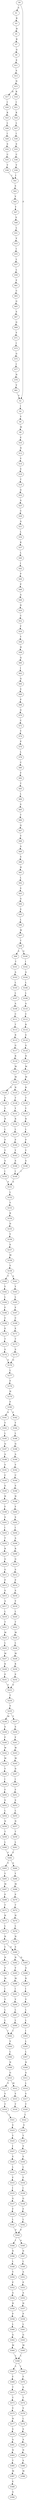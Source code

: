strict digraph  {
	S0 -> S1 [ label = A ];
	S0 -> S2 [ label = F ];
	S1 -> S3 [ label = R ];
	S2 -> S4 [ label = I ];
	S3 -> S5 [ label = H ];
	S4 -> S6 [ label = V ];
	S5 -> S7 [ label = R ];
	S6 -> S8 [ label = M ];
	S7 -> S9 [ label = G ];
	S8 -> S10 [ label = E ];
	S9 -> S11 [ label = E ];
	S10 -> S12 [ label = N ];
	S11 -> S13 [ label = S ];
	S12 -> S14 [ label = V ];
	S13 -> S15 [ label = N ];
	S14 -> S16 [ label = S ];
	S15 -> S17 [ label = H ];
	S15 -> S18 [ label = R ];
	S16 -> S19 [ label = T ];
	S17 -> S20 [ label = I ];
	S18 -> S21 [ label = I ];
	S19 -> S22 [ label = G ];
	S20 -> S23 [ label = K ];
	S21 -> S24 [ label = K ];
	S22 -> S25 [ label = A ];
	S23 -> S26 [ label = L ];
	S24 -> S27 [ label = L ];
	S25 -> S28 [ label = C ];
	S26 -> S29 [ label = I ];
	S27 -> S30 [ label = I ];
	S28 -> S31 [ label = A ];
	S29 -> S32 [ label = S ];
	S30 -> S33 [ label = S ];
	S31 -> S34 [ label = L ];
	S32 -> S35 [ label = C ];
	S33 -> S36 [ label = C ];
	S34 -> S37 [ label = K ];
	S35 -> S38 [ label = V ];
	S36 -> S39 [ label = V ];
	S37 -> S40 [ label = L ];
	S38 -> S41 [ label = I ];
	S39 -> S41 [ label = I ];
	S40 -> S42 [ label = I ];
	S41 -> S43 [ label = S ];
	S42 -> S44 [ label = P ];
	S43 -> S45 [ label = V ];
	S44 -> S46 [ label = P ];
	S45 -> S47 [ label = Y ];
	S46 -> S48 [ label = A ];
	S47 -> S49 [ label = S ];
	S48 -> S50 [ label = D ];
	S49 -> S51 [ label = L ];
	S50 -> S52 [ label = C ];
	S51 -> S53 [ label = V ];
	S52 -> S54 [ label = F ];
	S53 -> S55 [ label = I ];
	S54 -> S56 [ label = Y ];
	S55 -> S57 [ label = L ];
	S56 -> S58 [ label = H ];
	S57 -> S59 [ label = L ];
	S58 -> S60 [ label = Q ];
	S59 -> S61 [ label = F ];
	S60 -> S62 [ label = I ];
	S61 -> S63 [ label = C ];
	S62 -> S64 [ label = Q ];
	S63 -> S65 [ label = G ];
	S64 -> S66 [ label = S ];
	S65 -> S67 [ label = S ];
	S66 -> S68 [ label = P ];
	S67 -> S69 [ label = G ];
	S68 -> S70 [ label = G ];
	S69 -> S71 [ label = V ];
	S70 -> S72 [ label = C ];
	S71 -> S73 [ label = I ];
	S72 -> S74 [ label = Y ];
	S73 -> S75 [ label = G ];
	S74 -> S76 [ label = P ];
	S75 -> S77 [ label = I ];
	S76 -> S78 [ label = L ];
	S77 -> S79 [ label = N ];
	S78 -> S80 [ label = C ];
	S79 -> S81 [ label = V ];
	S80 -> S82 [ label = F ];
	S81 -> S2 [ label = F ];
	S82 -> S83 [ label = T ];
	S83 -> S84 [ label = L ];
	S84 -> S85 [ label = S ];
	S85 -> S86 [ label = T ];
	S86 -> S87 [ label = Q ];
	S87 -> S88 [ label = V ];
	S88 -> S89 [ label = A ];
	S89 -> S90 [ label = S ];
	S90 -> S91 [ label = H ];
	S91 -> S92 [ label = L ];
	S92 -> S93 [ label = S ];
	S93 -> S94 [ label = G ];
	S94 -> S95 [ label = S ];
	S95 -> S96 [ label = L ];
	S96 -> S97 [ label = W ];
	S97 -> S98 [ label = T ];
	S98 -> S99 [ label = S ];
	S98 -> S100 [ label = G ];
	S99 -> S101 [ label = T ];
	S100 -> S102 [ label = I ];
	S101 -> S103 [ label = A ];
	S102 -> S104 [ label = A ];
	S103 -> S105 [ label = L ];
	S104 -> S106 [ label = L ];
	S105 -> S107 [ label = L ];
	S106 -> S108 [ label = L ];
	S107 -> S109 [ label = A ];
	S108 -> S110 [ label = A ];
	S109 -> S111 [ label = C ];
	S110 -> S112 [ label = C ];
	S111 -> S113 [ label = T ];
	S112 -> S114 [ label = R ];
	S113 -> S115 [ label = R ];
	S114 -> S116 [ label = S ];
	S115 -> S117 [ label = G ];
	S116 -> S118 [ label = G ];
	S117 -> S119 [ label = R ];
	S118 -> S120 [ label = N ];
	S119 -> S121 [ label = M ];
	S120 -> S122 [ label = M ];
	S121 -> S123 [ label = M ];
	S122 -> S124 [ label = M ];
	S123 -> S125 [ label = N ];
	S123 -> S126 [ label = S ];
	S124 -> S127 [ label = R ];
	S125 -> S128 [ label = T ];
	S126 -> S129 [ label = S ];
	S127 -> S130 [ label = T ];
	S128 -> S131 [ label = Y ];
	S129 -> S132 [ label = Y ];
	S130 -> S133 [ label = Y ];
	S131 -> S134 [ label = R ];
	S132 -> S135 [ label = R ];
	S133 -> S136 [ label = R ];
	S134 -> S137 [ label = L ];
	S135 -> S138 [ label = L ];
	S136 -> S139 [ label = L ];
	S137 -> S140 [ label = P ];
	S138 -> S141 [ label = P ];
	S139 -> S142 [ label = P ];
	S140 -> S143 [ label = Y ];
	S141 -> S144 [ label = Y ];
	S142 -> S145 [ label = Y ];
	S143 -> S146 [ label = S ];
	S144 -> S147 [ label = S ];
	S145 -> S148 [ label = S ];
	S146 -> S149 [ label = I ];
	S147 -> S150 [ label = I ];
	S148 -> S149 [ label = I ];
	S149 -> S151 [ label = A ];
	S150 -> S151 [ label = A ];
	S151 -> S152 [ label = L ];
	S152 -> S153 [ label = Y ];
	S153 -> S154 [ label = R ];
	S154 -> S155 [ label = D ];
	S155 -> S156 [ label = Y ];
	S156 -> S157 [ label = S ];
	S157 -> S158 [ label = M ];
	S158 -> S159 [ label = V ];
	S159 -> S160 [ label = T ];
	S159 -> S161 [ label = A ];
	S160 -> S162 [ label = Y ];
	S161 -> S163 [ label = Y ];
	S162 -> S164 [ label = L ];
	S163 -> S165 [ label = L ];
	S164 -> S166 [ label = F ];
	S165 -> S167 [ label = F ];
	S166 -> S168 [ label = C ];
	S167 -> S169 [ label = C ];
	S168 -> S170 [ label = E ];
	S169 -> S171 [ label = E ];
	S170 -> S172 [ label = T ];
	S171 -> S173 [ label = T ];
	S172 -> S174 [ label = S ];
	S173 -> S175 [ label = S ];
	S174 -> S176 [ label = G ];
	S175 -> S176 [ label = G ];
	S176 -> S177 [ label = L ];
	S177 -> S178 [ label = F ];
	S178 -> S179 [ label = H ];
	S179 -> S180 [ label = F ];
	S180 -> S181 [ label = S ];
	S180 -> S182 [ label = F ];
	S181 -> S183 [ label = Y ];
	S182 -> S184 [ label = Y ];
	S183 -> S185 [ label = L ];
	S184 -> S186 [ label = L ];
	S185 -> S187 [ label = Q ];
	S186 -> S188 [ label = Q ];
	S187 -> S189 [ label = A ];
	S188 -> S190 [ label = A ];
	S189 -> S191 [ label = V ];
	S190 -> S192 [ label = V ];
	S191 -> S193 [ label = C ];
	S192 -> S194 [ label = C ];
	S193 -> S195 [ label = G ];
	S194 -> S196 [ label = S ];
	S195 -> S197 [ label = H ];
	S196 -> S198 [ label = H ];
	S197 -> S199 [ label = F ];
	S198 -> S200 [ label = F ];
	S199 -> S201 [ label = S ];
	S200 -> S202 [ label = S ];
	S201 -> S203 [ label = I ];
	S202 -> S204 [ label = I ];
	S203 -> S205 [ label = T ];
	S204 -> S206 [ label = A ];
	S205 -> S207 [ label = R ];
	S206 -> S208 [ label = R ];
	S207 -> S209 [ label = G ];
	S208 -> S210 [ label = G ];
	S209 -> S211 [ label = G ];
	S210 -> S212 [ label = S ];
	S211 -> S213 [ label = P ];
	S212 -> S214 [ label = P ];
	S213 -> S215 [ label = S ];
	S214 -> S216 [ label = S ];
	S215 -> S217 [ label = A ];
	S216 -> S218 [ label = V ];
	S217 -> S219 [ label = L ];
	S218 -> S220 [ label = L ];
	S219 -> S221 [ label = T ];
	S220 -> S222 [ label = T ];
	S221 -> S223 [ label = M ];
	S222 -> S224 [ label = M ];
	S223 -> S225 [ label = L ];
	S224 -> S226 [ label = L ];
	S225 -> S227 [ label = M ];
	S226 -> S228 [ label = M ];
	S227 -> S229 [ label = K ];
	S228 -> S230 [ label = K ];
	S229 -> S231 [ label = P ];
	S230 -> S232 [ label = P ];
	S231 -> S233 [ label = V ];
	S232 -> S233 [ label = V ];
	S233 -> S234 [ label = T ];
	S234 -> S235 [ label = V ];
	S235 -> S236 [ label = M ];
	S235 -> S237 [ label = T ];
	S236 -> S238 [ label = S ];
	S237 -> S239 [ label = S ];
	S238 -> S240 [ label = F ];
	S239 -> S241 [ label = F ];
	S240 -> S242 [ label = W ];
	S241 -> S243 [ label = W ];
	S242 -> S244 [ label = M ];
	S243 -> S245 [ label = M ];
	S244 -> S246 [ label = Y ];
	S245 -> S247 [ label = D ];
	S246 -> S248 [ label = I ];
	S247 -> S249 [ label = I ];
	S248 -> S250 [ label = F ];
	S249 -> S251 [ label = F ];
	S250 -> S252 [ label = S ];
	S251 -> S253 [ label = S ];
	S252 -> S254 [ label = L ];
	S253 -> S255 [ label = L ];
	S254 -> S256 [ label = N ];
	S255 -> S257 [ label = N ];
	S256 -> S258 [ label = T ];
	S257 -> S259 [ label = T ];
	S258 -> S260 [ label = L ];
	S259 -> S261 [ label = L ];
	S260 -> S262 [ label = F ];
	S261 -> S262 [ label = F ];
	S262 -> S263 [ label = Y ];
	S262 -> S264 [ label = S ];
	S263 -> S265 [ label = Y ];
	S264 -> S266 [ label = Y ];
	S265 -> S267 [ label = M ];
	S266 -> S268 [ label = M ];
	S267 -> S269 [ label = P ];
	S268 -> S270 [ label = P ];
	S269 -> S271 [ label = T ];
	S270 -> S272 [ label = T ];
	S271 -> S273 [ label = H ];
	S272 -> S274 [ label = H ];
	S273 -> S275 [ label = L ];
	S274 -> S276 [ label = L ];
	S275 -> S277 [ label = H ];
	S276 -> S278 [ label = H ];
	S277 -> S279 [ label = C ];
	S277 -> S280 [ label = S ];
	S278 -> S280 [ label = S ];
	S279 -> S281 [ label = N ];
	S280 -> S282 [ label = N ];
	S280 -> S283 [ label = D ];
	S281 -> S284 [ label = V ];
	S282 -> S285 [ label = V ];
	S283 -> S286 [ label = A ];
	S284 -> S287 [ label = M ];
	S285 -> S288 [ label = M ];
	S286 -> S289 [ label = R ];
	S287 -> S290 [ label = I ];
	S288 -> S291 [ label = I ];
	S289 -> S292 [ label = I ];
	S290 -> S293 [ label = V ];
	S291 -> S294 [ label = V ];
	S292 -> S295 [ label = V ];
	S293 -> S296 [ label = L ];
	S294 -> S297 [ label = L ];
	S295 -> S298 [ label = L ];
	S296 -> S299 [ label = L ];
	S297 -> S300 [ label = L ];
	S298 -> S301 [ label = L ];
	S299 -> S302 [ label = I ];
	S300 -> S302 [ label = I ];
	S301 -> S303 [ label = I ];
	S302 -> S304 [ label = V ];
	S303 -> S305 [ label = L ];
	S304 -> S306 [ label = L ];
	S305 -> S307 [ label = L ];
	S306 -> S308 [ label = N ];
	S307 -> S309 [ label = N ];
	S308 -> S310 [ label = G ];
	S309 -> S311 [ label = G ];
	S310 -> S312 [ label = M ];
	S310 -> S313 [ label = V ];
	S311 -> S314 [ label = L ];
	S312 -> S315 [ label = V ];
	S313 -> S316 [ label = V ];
	S314 -> S317 [ label = V ];
	S315 -> S318 [ label = T ];
	S316 -> S319 [ label = T ];
	S317 -> S320 [ label = T ];
	S319 -> S321 [ label = L ];
	S320 -> S322 [ label = L ];
	S321 -> S323 [ label = V ];
	S322 -> S324 [ label = V ];
	S323 -> S325 [ label = Y ];
	S324 -> S326 [ label = Y ];
	S325 -> S327 [ label = I ];
	S326 -> S328 [ label = V ];
	S327 -> S329 [ label = V ];
	S328 -> S330 [ label = V ];
	S329 -> S331 [ label = L ];
	S330 -> S332 [ label = L ];
	S331 -> S333 [ label = F ];
	S332 -> S334 [ label = F ];
	S333 -> S335 [ label = I ];
	S334 -> S336 [ label = I ];
	S335 -> S337 [ label = G ];
	S336 -> S338 [ label = G ];
	S337 -> S339 [ label = F ];
	S338 -> S340 [ label = F ];
	S339 -> S341 [ label = L ];
	S340 -> S342 [ label = L ];
	S341 -> S343 [ label = P ];
	S342 -> S343 [ label = P ];
	S343 -> S344 [ label = I ];
	S343 -> S345 [ label = A ];
	S344 -> S346 [ label = D ];
	S345 -> S347 [ label = D ];
	S346 -> S348 [ label = L ];
	S347 -> S349 [ label = L ];
	S348 -> S350 [ label = V ];
	S349 -> S351 [ label = A ];
	S350 -> S352 [ label = P ];
	S351 -> S353 [ label = P ];
	S352 -> S354 [ label = A ];
	S353 -> S355 [ label = A ];
	S354 -> S356 [ label = H ];
	S355 -> S357 [ label = H ];
	S356 -> S358 [ label = P ];
	S357 -> S359 [ label = P ];
	S358 -> S360 [ label = L ];
	S359 -> S361 [ label = L ];
	S360 -> S362 [ label = G ];
	S361 -> S363 [ label = G ];
	S362 -> S364 [ label = M ];
	S363 -> S365 [ label = M ];
	S364 -> S366 [ label = L ];
	S365 -> S366 [ label = L ];
	S366 -> S367 [ label = L ];
	S366 -> S368 [ label = I ];
	S367 -> S369 [ label = F ];
	S368 -> S370 [ label = F ];
	S369 -> S371 [ label = T ];
	S370 -> S372 [ label = A ];
	S371 -> S373 [ label = T ];
	S372 -> S374 [ label = T ];
	S373 -> S375 [ label = V ];
	S374 -> S376 [ label = V ];
	S375 -> S377 [ label = H ];
	S376 -> S378 [ label = L ];
	S377 -> S379 [ label = S ];
	S378 -> S380 [ label = S ];
	S379 -> S381 [ label = A ];
	S380 -> S382 [ label = A ];
	S381 -> S383 [ label = N ];
	S382 -> S384 [ label = N ];
	S383 -> S385 [ label = T ];
	S384 -> S386 [ label = S ];
	S385 -> S387 [ label = M ];
	S386 -> S388 [ label = M ];
	S387 -> S389 [ label = E ];
	S389 -> S390 [ label = G ];
}
